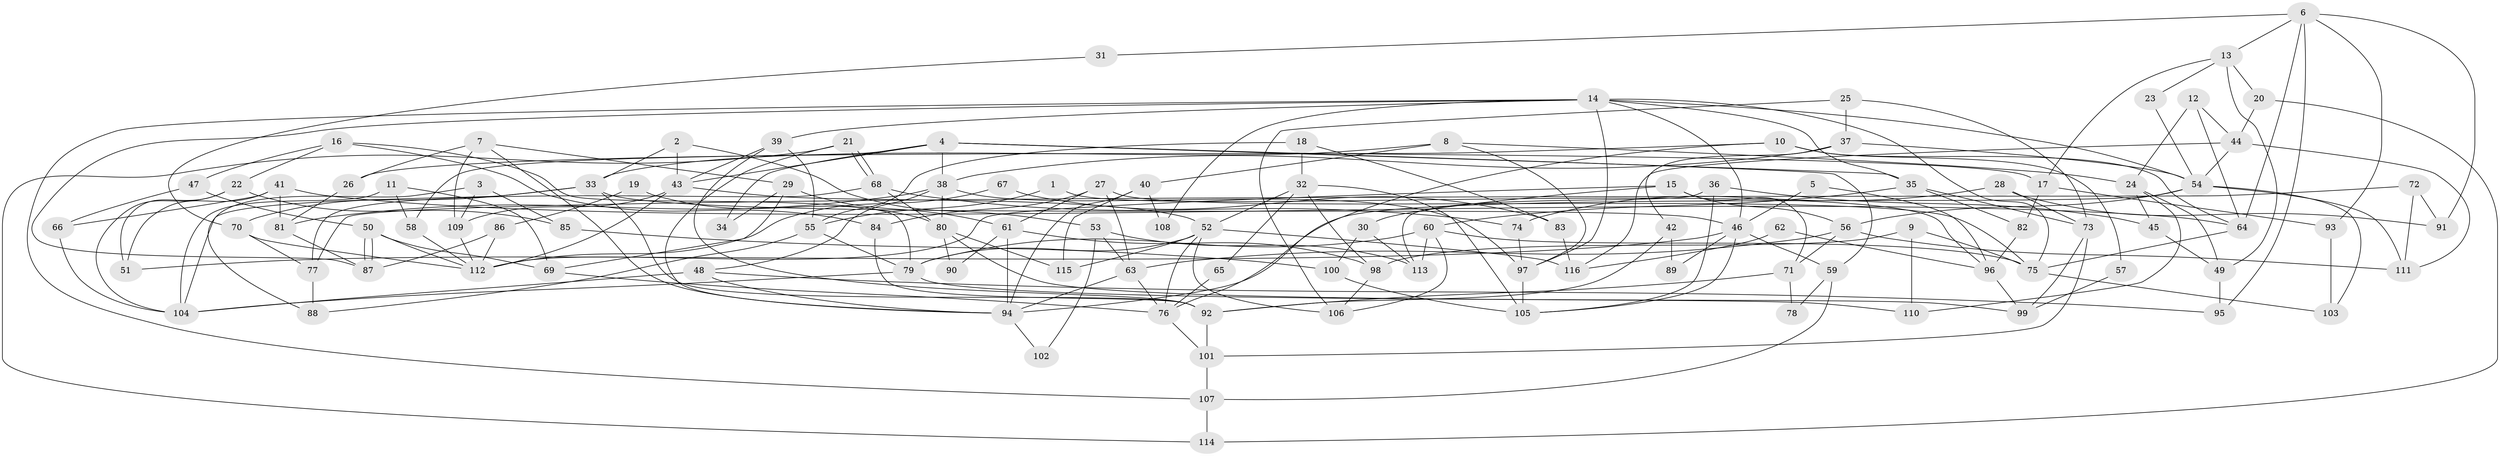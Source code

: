 // coarse degree distribution, {10: 0.06382978723404255, 12: 0.02127659574468085, 5: 0.1276595744680851, 8: 0.0851063829787234, 6: 0.14893617021276595, 4: 0.14893617021276595, 9: 0.06382978723404255, 3: 0.19148936170212766, 7: 0.06382978723404255, 13: 0.02127659574468085, 2: 0.02127659574468085, 11: 0.0425531914893617}
// Generated by graph-tools (version 1.1) at 2025/37/03/04/25 23:37:01]
// undirected, 116 vertices, 232 edges
graph export_dot {
  node [color=gray90,style=filled];
  1;
  2;
  3;
  4;
  5;
  6;
  7;
  8;
  9;
  10;
  11;
  12;
  13;
  14;
  15;
  16;
  17;
  18;
  19;
  20;
  21;
  22;
  23;
  24;
  25;
  26;
  27;
  28;
  29;
  30;
  31;
  32;
  33;
  34;
  35;
  36;
  37;
  38;
  39;
  40;
  41;
  42;
  43;
  44;
  45;
  46;
  47;
  48;
  49;
  50;
  51;
  52;
  53;
  54;
  55;
  56;
  57;
  58;
  59;
  60;
  61;
  62;
  63;
  64;
  65;
  66;
  67;
  68;
  69;
  70;
  71;
  72;
  73;
  74;
  75;
  76;
  77;
  78;
  79;
  80;
  81;
  82;
  83;
  84;
  85;
  86;
  87;
  88;
  89;
  90;
  91;
  92;
  93;
  94;
  95;
  96;
  97;
  98;
  99;
  100;
  101;
  102;
  103;
  104;
  105;
  106;
  107;
  108;
  109;
  110;
  111;
  112;
  113;
  114;
  115;
  116;
  1 -- 55;
  1 -- 96;
  2 -- 43;
  2 -- 33;
  2 -- 53;
  3 -- 85;
  3 -- 109;
  3 -- 88;
  4 -- 38;
  4 -- 43;
  4 -- 17;
  4 -- 34;
  4 -- 35;
  4 -- 58;
  4 -- 59;
  5 -- 46;
  5 -- 96;
  6 -- 13;
  6 -- 64;
  6 -- 31;
  6 -- 91;
  6 -- 93;
  6 -- 95;
  7 -- 94;
  7 -- 26;
  7 -- 29;
  7 -- 109;
  8 -- 24;
  8 -- 33;
  8 -- 40;
  8 -- 97;
  9 -- 75;
  9 -- 98;
  9 -- 110;
  10 -- 76;
  10 -- 64;
  10 -- 26;
  10 -- 57;
  11 -- 58;
  11 -- 104;
  11 -- 69;
  12 -- 24;
  12 -- 64;
  12 -- 44;
  13 -- 20;
  13 -- 49;
  13 -- 17;
  13 -- 23;
  14 -- 54;
  14 -- 35;
  14 -- 39;
  14 -- 46;
  14 -- 75;
  14 -- 87;
  14 -- 97;
  14 -- 107;
  14 -- 108;
  15 -- 56;
  15 -- 112;
  15 -- 30;
  15 -- 71;
  16 -- 79;
  16 -- 84;
  16 -- 22;
  16 -- 47;
  17 -- 82;
  17 -- 93;
  18 -- 32;
  18 -- 55;
  18 -- 83;
  19 -- 86;
  19 -- 80;
  20 -- 44;
  20 -- 114;
  21 -- 94;
  21 -- 68;
  21 -- 68;
  21 -- 114;
  22 -- 104;
  22 -- 51;
  22 -- 85;
  23 -- 54;
  24 -- 49;
  24 -- 110;
  24 -- 45;
  25 -- 106;
  25 -- 37;
  25 -- 73;
  26 -- 81;
  27 -- 61;
  27 -- 75;
  27 -- 63;
  27 -- 84;
  28 -- 73;
  28 -- 74;
  28 -- 91;
  29 -- 69;
  29 -- 34;
  29 -- 61;
  30 -- 113;
  30 -- 100;
  31 -- 70;
  32 -- 105;
  32 -- 52;
  32 -- 65;
  32 -- 98;
  33 -- 104;
  33 -- 46;
  33 -- 70;
  33 -- 92;
  35 -- 73;
  35 -- 60;
  35 -- 82;
  36 -- 105;
  36 -- 113;
  36 -- 45;
  37 -- 38;
  37 -- 54;
  37 -- 42;
  38 -- 97;
  38 -- 81;
  38 -- 48;
  38 -- 80;
  39 -- 92;
  39 -- 43;
  39 -- 55;
  40 -- 94;
  40 -- 108;
  40 -- 115;
  41 -- 66;
  41 -- 51;
  41 -- 64;
  41 -- 81;
  42 -- 92;
  42 -- 89;
  43 -- 52;
  43 -- 109;
  43 -- 112;
  44 -- 111;
  44 -- 54;
  44 -- 116;
  45 -- 49;
  46 -- 59;
  46 -- 51;
  46 -- 89;
  46 -- 105;
  47 -- 50;
  47 -- 66;
  48 -- 94;
  48 -- 95;
  48 -- 104;
  49 -- 95;
  50 -- 87;
  50 -- 87;
  50 -- 112;
  50 -- 69;
  52 -- 115;
  52 -- 106;
  52 -- 76;
  52 -- 79;
  52 -- 116;
  53 -- 63;
  53 -- 102;
  53 -- 113;
  54 -- 56;
  54 -- 94;
  54 -- 103;
  54 -- 111;
  55 -- 79;
  55 -- 88;
  56 -- 111;
  56 -- 63;
  56 -- 71;
  57 -- 99;
  58 -- 112;
  59 -- 107;
  59 -- 78;
  60 -- 75;
  60 -- 79;
  60 -- 106;
  60 -- 113;
  61 -- 94;
  61 -- 90;
  61 -- 98;
  62 -- 96;
  62 -- 116;
  63 -- 76;
  63 -- 94;
  64 -- 75;
  65 -- 76;
  66 -- 104;
  67 -- 112;
  67 -- 83;
  68 -- 77;
  68 -- 74;
  68 -- 80;
  69 -- 76;
  70 -- 112;
  70 -- 77;
  71 -- 78;
  71 -- 92;
  72 -- 91;
  72 -- 77;
  72 -- 111;
  73 -- 101;
  73 -- 99;
  74 -- 97;
  75 -- 103;
  76 -- 101;
  77 -- 88;
  79 -- 104;
  79 -- 110;
  80 -- 90;
  80 -- 99;
  80 -- 115;
  81 -- 87;
  82 -- 96;
  83 -- 116;
  84 -- 92;
  85 -- 100;
  86 -- 87;
  86 -- 112;
  92 -- 101;
  93 -- 103;
  94 -- 102;
  96 -- 99;
  97 -- 105;
  98 -- 106;
  100 -- 105;
  101 -- 107;
  107 -- 114;
  109 -- 112;
}
